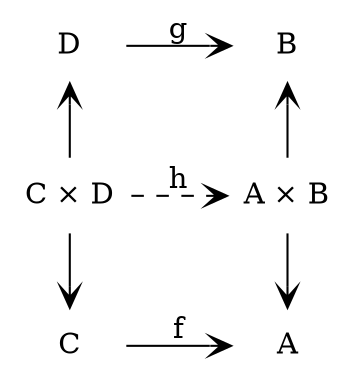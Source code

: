 digraph {
  rankdir=LR;
  node[shape=plaintext];
  edge[arrowhead=vee, arrowtail=vee];
  C -> A [label=f];
  CD -> AB [label=h style=dashed];
  D -> B [label=g];
  CD -> C;
  D -> CD[dir=back];
  AB -> A;
  B -> AB [dir=back];
  CD [label=<C &times; D>];
  AB [label=<A &times; B>];
  {rank=same; C,CD,D};
  {rank=same; A,AB,B};
}
